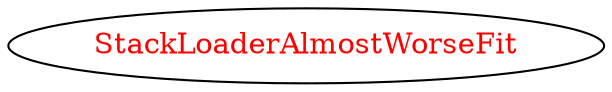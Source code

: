digraph dependencyGraph {
 concentrate=true;
 ranksep="2.0";
 rankdir="LR"; 
 splines="ortho";
"StackLoaderAlmostWorseFit" [fontcolor="red"];
}